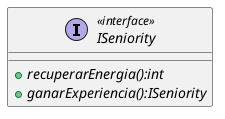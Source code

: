 @startuml
interface ISeniority <<interface>> {
    {abstract} + recuperarEnergia():int
    {abstract} + ganarExperiencia():ISeniority
}
@enduml
